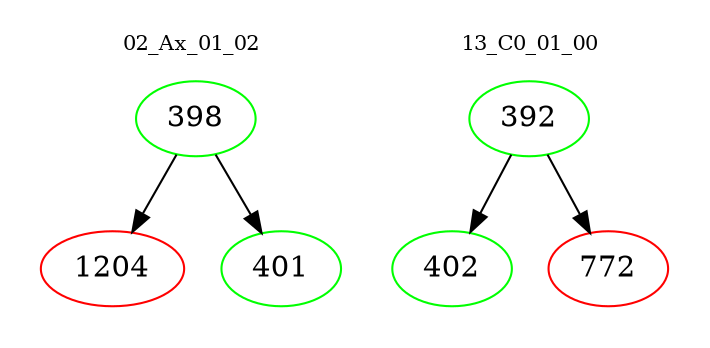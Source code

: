 digraph{
subgraph cluster_0 {
color = white
label = "02_Ax_01_02";
fontsize=10;
T0_398 [label="398", color="green"]
T0_398 -> T0_1204 [color="black"]
T0_1204 [label="1204", color="red"]
T0_398 -> T0_401 [color="black"]
T0_401 [label="401", color="green"]
}
subgraph cluster_1 {
color = white
label = "13_C0_01_00";
fontsize=10;
T1_392 [label="392", color="green"]
T1_392 -> T1_402 [color="black"]
T1_402 [label="402", color="green"]
T1_392 -> T1_772 [color="black"]
T1_772 [label="772", color="red"]
}
}
